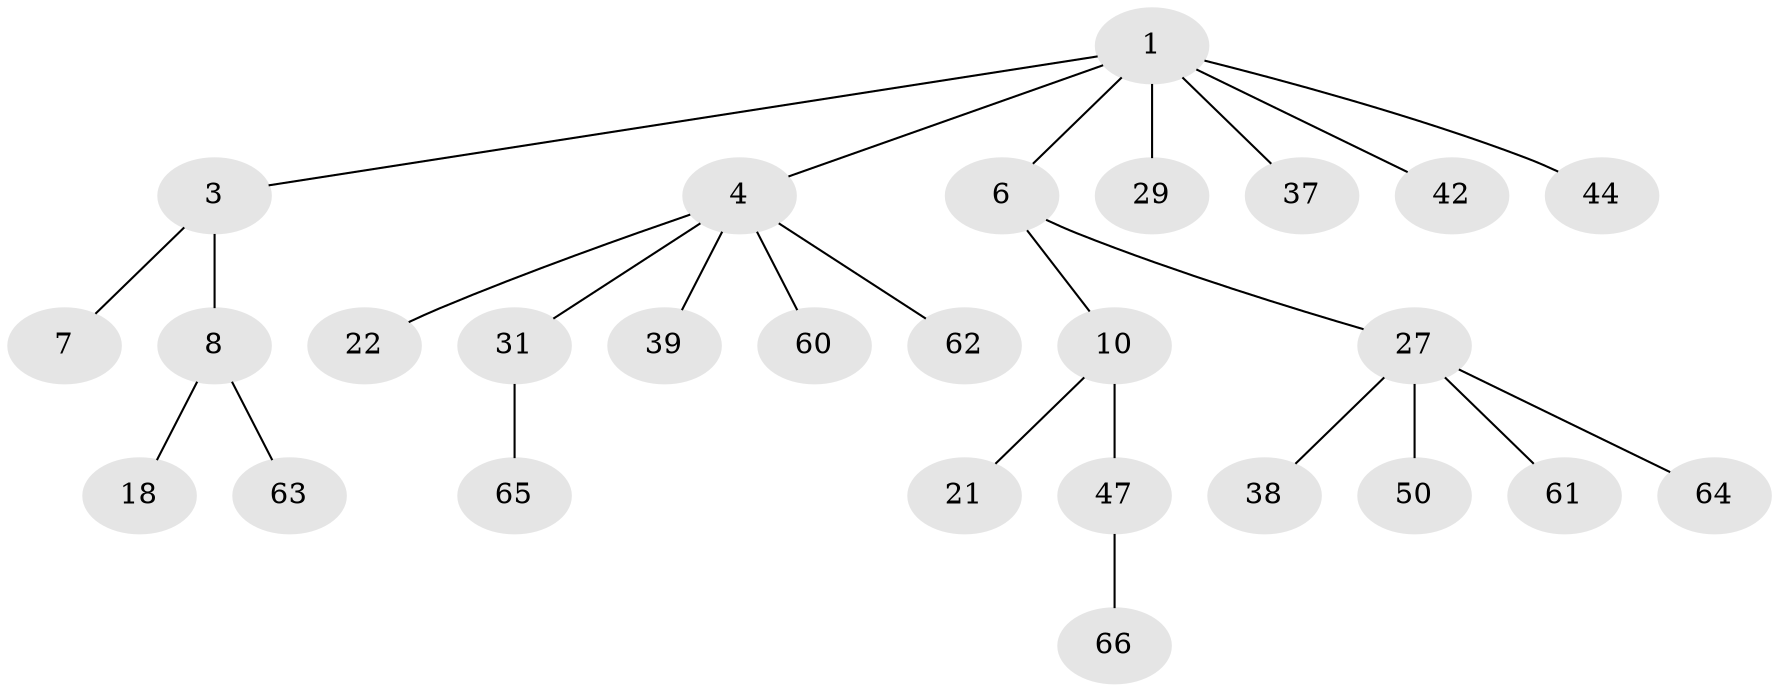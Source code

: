// original degree distribution, {2: 0.18840579710144928, 6: 0.014492753623188406, 5: 0.057971014492753624, 3: 0.17391304347826086, 4: 0.043478260869565216, 1: 0.5217391304347826}
// Generated by graph-tools (version 1.1) at 2025/19/03/04/25 18:19:25]
// undirected, 27 vertices, 26 edges
graph export_dot {
graph [start="1"]
  node [color=gray90,style=filled];
  1 [super="+2+14"];
  3 [super="+40+51"];
  4 [super="+5+11"];
  6;
  7 [super="+17"];
  8 [super="+32+12+28+48"];
  10;
  18 [super="+25"];
  21 [super="+59+55+33"];
  22 [super="+43+69"];
  27 [super="+46+36"];
  29;
  31 [super="+58"];
  37;
  38;
  39;
  42;
  44 [super="+45"];
  47 [super="+56+67"];
  50;
  60;
  61;
  62 [super="+68"];
  63;
  64;
  65;
  66;
  1 -- 3;
  1 -- 4;
  1 -- 37;
  1 -- 6;
  1 -- 29;
  1 -- 42;
  1 -- 44;
  3 -- 7;
  3 -- 8;
  4 -- 22;
  4 -- 39;
  4 -- 60;
  4 -- 62;
  4 -- 31;
  6 -- 10;
  6 -- 27;
  8 -- 18;
  8 -- 63;
  10 -- 21;
  10 -- 47;
  27 -- 50;
  27 -- 61;
  27 -- 64;
  27 -- 38;
  31 -- 65;
  47 -- 66;
}
